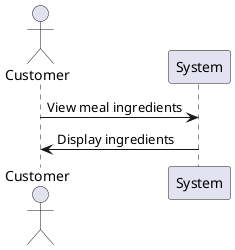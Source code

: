 @startuml
actor Customer
Customer -> System: View meal ingredients
System -> Customer: Display ingredients
@enduml